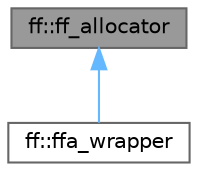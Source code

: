 digraph "ff::ff_allocator"
{
 // LATEX_PDF_SIZE
  bgcolor="transparent";
  edge [fontname=Helvetica,fontsize=10,labelfontname=Helvetica,labelfontsize=10];
  node [fontname=Helvetica,fontsize=10,shape=box,height=0.2,width=0.4];
  Node1 [id="Node000001",label="ff::ff_allocator",height=0.2,width=0.4,color="gray40", fillcolor="grey60", style="filled", fontcolor="black",tooltip="The ff_allocator, based on the idea of the Slab allocator"];
  Node1 -> Node2 [id="edge1_Node000001_Node000002",dir="back",color="steelblue1",style="solid",tooltip=" "];
  Node2 [id="Node000002",label="ff::ffa_wrapper",height=0.2,width=0.4,color="gray40", fillcolor="white", style="filled",URL="$classff_1_1ffa__wrapper.html",tooltip=" "];
}
